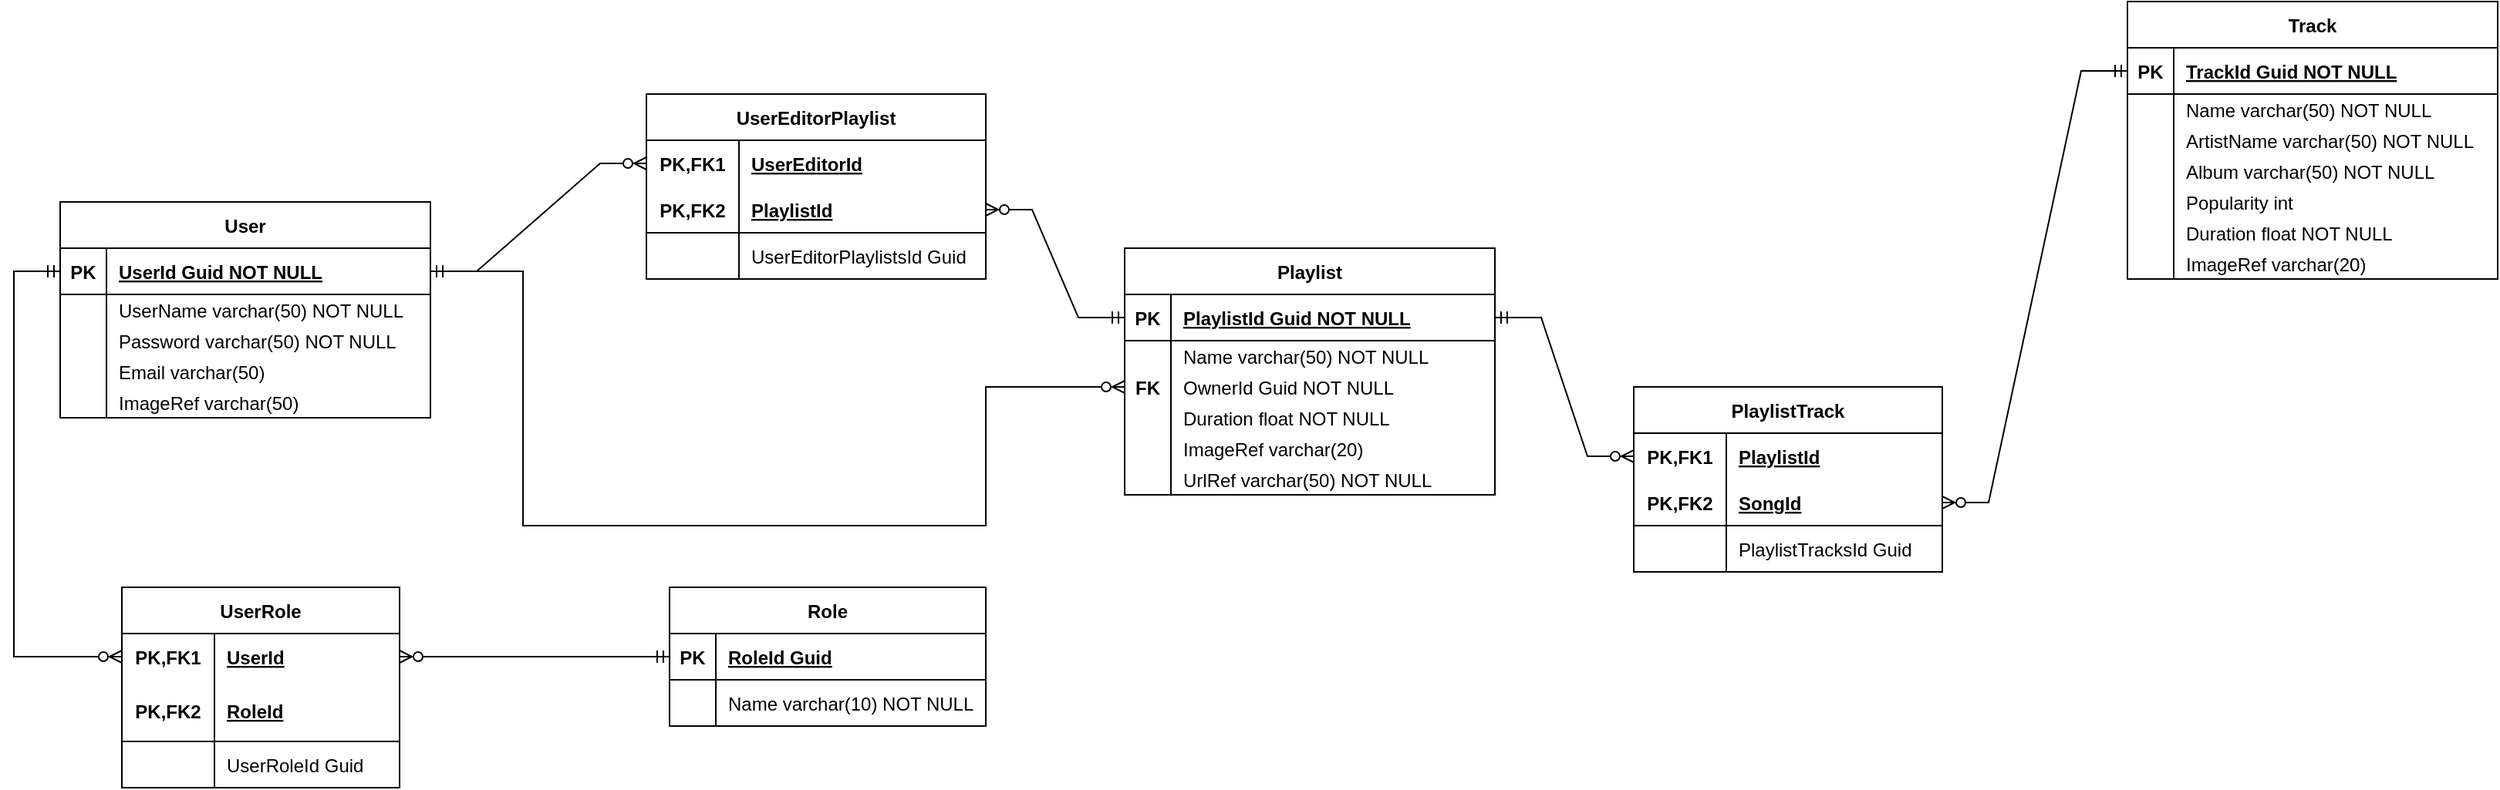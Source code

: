 <mxfile version="20.8.20" type="device"><diagram id="R2lEEEUBdFMjLlhIrx00" name="Page-1"><mxGraphModel dx="934" dy="506" grid="1" gridSize="10" guides="1" tooltips="1" connect="1" arrows="1" fold="1" page="1" pageScale="1" pageWidth="850" pageHeight="1100" math="0" shadow="0" extFonts="Permanent Marker^https://fonts.googleapis.com/css?family=Permanent+Marker"><root><mxCell id="0"/><mxCell id="1" parent="0"/><mxCell id="Uv8uczumRbvuPuM3f4XC-13" value="User" style="shape=table;startSize=30;container=1;collapsible=1;childLayout=tableLayout;fixedRows=1;rowLines=0;fontStyle=1;align=center;resizeLast=1;" parent="1" vertex="1"><mxGeometry x="70" y="270" width="240" height="140" as="geometry"/></mxCell><mxCell id="Uv8uczumRbvuPuM3f4XC-14" value="" style="shape=partialRectangle;collapsible=0;dropTarget=0;pointerEvents=0;fillColor=none;points=[[0,0.5],[1,0.5]];portConstraint=eastwest;top=0;left=0;right=0;bottom=1;" parent="Uv8uczumRbvuPuM3f4XC-13" vertex="1"><mxGeometry y="30" width="240" height="30" as="geometry"/></mxCell><mxCell id="Uv8uczumRbvuPuM3f4XC-15" value="PK" style="shape=partialRectangle;overflow=hidden;connectable=0;fillColor=none;top=0;left=0;bottom=0;right=0;fontStyle=1;" parent="Uv8uczumRbvuPuM3f4XC-14" vertex="1"><mxGeometry width="30" height="30" as="geometry"><mxRectangle width="30" height="30" as="alternateBounds"/></mxGeometry></mxCell><mxCell id="Uv8uczumRbvuPuM3f4XC-16" value="UserId Guid NOT NULL " style="shape=partialRectangle;overflow=hidden;connectable=0;fillColor=none;top=0;left=0;bottom=0;right=0;align=left;spacingLeft=6;fontStyle=5;" parent="Uv8uczumRbvuPuM3f4XC-14" vertex="1"><mxGeometry x="30" width="210" height="30" as="geometry"><mxRectangle width="210" height="30" as="alternateBounds"/></mxGeometry></mxCell><mxCell id="Uv8uczumRbvuPuM3f4XC-17" value="" style="shape=partialRectangle;collapsible=0;dropTarget=0;pointerEvents=0;fillColor=none;points=[[0,0.5],[1,0.5]];portConstraint=eastwest;top=0;left=0;right=0;bottom=0;" parent="Uv8uczumRbvuPuM3f4XC-13" vertex="1"><mxGeometry y="60" width="240" height="20" as="geometry"/></mxCell><mxCell id="Uv8uczumRbvuPuM3f4XC-18" value="" style="shape=partialRectangle;overflow=hidden;connectable=0;fillColor=none;top=0;left=0;bottom=0;right=0;" parent="Uv8uczumRbvuPuM3f4XC-17" vertex="1"><mxGeometry width="30" height="20" as="geometry"><mxRectangle width="30" height="20" as="alternateBounds"/></mxGeometry></mxCell><mxCell id="Uv8uczumRbvuPuM3f4XC-19" value="UserName varchar(50) NOT NULL" style="shape=partialRectangle;overflow=hidden;connectable=0;fillColor=none;top=0;left=0;bottom=0;right=0;align=left;spacingLeft=6;" parent="Uv8uczumRbvuPuM3f4XC-17" vertex="1"><mxGeometry x="30" width="210" height="20" as="geometry"><mxRectangle width="210" height="20" as="alternateBounds"/></mxGeometry></mxCell><mxCell id="Uv8uczumRbvuPuM3f4XC-26" value="" style="shape=partialRectangle;collapsible=0;dropTarget=0;pointerEvents=0;fillColor=none;points=[[0,0.5],[1,0.5]];portConstraint=eastwest;top=0;left=0;right=0;bottom=0;" parent="Uv8uczumRbvuPuM3f4XC-13" vertex="1"><mxGeometry y="80" width="240" height="20" as="geometry"/></mxCell><mxCell id="Uv8uczumRbvuPuM3f4XC-27" value="" style="shape=partialRectangle;overflow=hidden;connectable=0;fillColor=none;top=0;left=0;bottom=0;right=0;" parent="Uv8uczumRbvuPuM3f4XC-26" vertex="1"><mxGeometry width="30" height="20" as="geometry"><mxRectangle width="30" height="20" as="alternateBounds"/></mxGeometry></mxCell><mxCell id="Uv8uczumRbvuPuM3f4XC-28" value="Password varchar(50) NOT NULL" style="shape=partialRectangle;overflow=hidden;connectable=0;fillColor=none;top=0;left=0;bottom=0;right=0;align=left;spacingLeft=6;" parent="Uv8uczumRbvuPuM3f4XC-26" vertex="1"><mxGeometry x="30" width="210" height="20" as="geometry"><mxRectangle width="210" height="20" as="alternateBounds"/></mxGeometry></mxCell><mxCell id="Uv8uczumRbvuPuM3f4XC-32" value="" style="shape=partialRectangle;collapsible=0;dropTarget=0;pointerEvents=0;fillColor=none;points=[[0,0.5],[1,0.5]];portConstraint=eastwest;top=0;left=0;right=0;bottom=0;" parent="Uv8uczumRbvuPuM3f4XC-13" vertex="1"><mxGeometry y="100" width="240" height="20" as="geometry"/></mxCell><mxCell id="Uv8uczumRbvuPuM3f4XC-33" value="" style="shape=partialRectangle;overflow=hidden;connectable=0;fillColor=none;top=0;left=0;bottom=0;right=0;" parent="Uv8uczumRbvuPuM3f4XC-32" vertex="1"><mxGeometry width="30" height="20" as="geometry"><mxRectangle width="30" height="20" as="alternateBounds"/></mxGeometry></mxCell><mxCell id="Uv8uczumRbvuPuM3f4XC-34" value="Email varchar(50) " style="shape=partialRectangle;overflow=hidden;connectable=0;fillColor=none;top=0;left=0;bottom=0;right=0;align=left;spacingLeft=6;" parent="Uv8uczumRbvuPuM3f4XC-32" vertex="1"><mxGeometry x="30" width="210" height="20" as="geometry"><mxRectangle width="210" height="20" as="alternateBounds"/></mxGeometry></mxCell><mxCell id="Uv8uczumRbvuPuM3f4XC-20" value="" style="shape=partialRectangle;collapsible=0;dropTarget=0;pointerEvents=0;fillColor=none;points=[[0,0.5],[1,0.5]];portConstraint=eastwest;top=0;left=0;right=0;bottom=0;" parent="Uv8uczumRbvuPuM3f4XC-13" vertex="1"><mxGeometry y="120" width="240" height="20" as="geometry"/></mxCell><mxCell id="Uv8uczumRbvuPuM3f4XC-21" value="" style="shape=partialRectangle;overflow=hidden;connectable=0;fillColor=none;top=0;left=0;bottom=0;right=0;" parent="Uv8uczumRbvuPuM3f4XC-20" vertex="1"><mxGeometry width="30" height="20" as="geometry"><mxRectangle width="30" height="20" as="alternateBounds"/></mxGeometry></mxCell><mxCell id="Uv8uczumRbvuPuM3f4XC-22" value="ImageRef varchar(50)" style="shape=partialRectangle;overflow=hidden;connectable=0;fillColor=none;top=0;left=0;bottom=0;right=0;align=left;spacingLeft=6;" parent="Uv8uczumRbvuPuM3f4XC-20" vertex="1"><mxGeometry x="30" width="210" height="20" as="geometry"><mxRectangle width="210" height="20" as="alternateBounds"/></mxGeometry></mxCell><mxCell id="Uv8uczumRbvuPuM3f4XC-35" value="Track" style="shape=table;startSize=30;container=1;collapsible=1;childLayout=tableLayout;fixedRows=1;rowLines=0;fontStyle=1;align=center;resizeLast=1;" parent="1" vertex="1"><mxGeometry x="1410" y="140" width="240" height="180" as="geometry"/></mxCell><mxCell id="Uv8uczumRbvuPuM3f4XC-36" value="" style="shape=partialRectangle;collapsible=0;dropTarget=0;pointerEvents=0;fillColor=none;points=[[0,0.5],[1,0.5]];portConstraint=eastwest;top=0;left=0;right=0;bottom=1;" parent="Uv8uczumRbvuPuM3f4XC-35" vertex="1"><mxGeometry y="30" width="240" height="30" as="geometry"/></mxCell><mxCell id="Uv8uczumRbvuPuM3f4XC-37" value="PK" style="shape=partialRectangle;overflow=hidden;connectable=0;fillColor=none;top=0;left=0;bottom=0;right=0;fontStyle=1;" parent="Uv8uczumRbvuPuM3f4XC-36" vertex="1"><mxGeometry width="30" height="30" as="geometry"><mxRectangle width="30" height="30" as="alternateBounds"/></mxGeometry></mxCell><mxCell id="Uv8uczumRbvuPuM3f4XC-38" value="TrackId Guid NOT NULL " style="shape=partialRectangle;overflow=hidden;connectable=0;fillColor=none;top=0;left=0;bottom=0;right=0;align=left;spacingLeft=6;fontStyle=5;" parent="Uv8uczumRbvuPuM3f4XC-36" vertex="1"><mxGeometry x="30" width="210" height="30" as="geometry"><mxRectangle width="210" height="30" as="alternateBounds"/></mxGeometry></mxCell><mxCell id="Uv8uczumRbvuPuM3f4XC-39" value="" style="shape=partialRectangle;collapsible=0;dropTarget=0;pointerEvents=0;fillColor=none;points=[[0,0.5],[1,0.5]];portConstraint=eastwest;top=0;left=0;right=0;bottom=0;" parent="Uv8uczumRbvuPuM3f4XC-35" vertex="1"><mxGeometry y="60" width="240" height="20" as="geometry"/></mxCell><mxCell id="Uv8uczumRbvuPuM3f4XC-40" value="" style="shape=partialRectangle;overflow=hidden;connectable=0;fillColor=none;top=0;left=0;bottom=0;right=0;" parent="Uv8uczumRbvuPuM3f4XC-39" vertex="1"><mxGeometry width="30" height="20" as="geometry"><mxRectangle width="30" height="20" as="alternateBounds"/></mxGeometry></mxCell><mxCell id="Uv8uczumRbvuPuM3f4XC-41" value="Name varchar(50) NOT NULL" style="shape=partialRectangle;overflow=hidden;connectable=0;fillColor=none;top=0;left=0;bottom=0;right=0;align=left;spacingLeft=6;" parent="Uv8uczumRbvuPuM3f4XC-39" vertex="1"><mxGeometry x="30" width="210" height="20" as="geometry"><mxRectangle width="210" height="20" as="alternateBounds"/></mxGeometry></mxCell><mxCell id="Uv8uczumRbvuPuM3f4XC-45" value="" style="shape=partialRectangle;collapsible=0;dropTarget=0;pointerEvents=0;fillColor=none;points=[[0,0.5],[1,0.5]];portConstraint=eastwest;top=0;left=0;right=0;bottom=0;" parent="Uv8uczumRbvuPuM3f4XC-35" vertex="1"><mxGeometry y="80" width="240" height="20" as="geometry"/></mxCell><mxCell id="Uv8uczumRbvuPuM3f4XC-46" value="" style="shape=partialRectangle;overflow=hidden;connectable=0;fillColor=none;top=0;left=0;bottom=0;right=0;fontStyle=1" parent="Uv8uczumRbvuPuM3f4XC-45" vertex="1"><mxGeometry width="30" height="20" as="geometry"><mxRectangle width="30" height="20" as="alternateBounds"/></mxGeometry></mxCell><mxCell id="Uv8uczumRbvuPuM3f4XC-47" value="ArtistName varchar(50) NOT NULL" style="shape=partialRectangle;overflow=hidden;connectable=0;fillColor=none;top=0;left=0;bottom=0;right=0;align=left;spacingLeft=6;" parent="Uv8uczumRbvuPuM3f4XC-45" vertex="1"><mxGeometry x="30" width="210" height="20" as="geometry"><mxRectangle width="210" height="20" as="alternateBounds"/></mxGeometry></mxCell><mxCell id="Uv8uczumRbvuPuM3f4XC-160" value="" style="shape=partialRectangle;collapsible=0;dropTarget=0;pointerEvents=0;fillColor=none;points=[[0,0.5],[1,0.5]];portConstraint=eastwest;top=0;left=0;right=0;bottom=0;" parent="Uv8uczumRbvuPuM3f4XC-35" vertex="1"><mxGeometry y="100" width="240" height="20" as="geometry"/></mxCell><mxCell id="Uv8uczumRbvuPuM3f4XC-161" value="" style="shape=partialRectangle;overflow=hidden;connectable=0;fillColor=none;top=0;left=0;bottom=0;right=0;fontStyle=1" parent="Uv8uczumRbvuPuM3f4XC-160" vertex="1"><mxGeometry width="30" height="20" as="geometry"><mxRectangle width="30" height="20" as="alternateBounds"/></mxGeometry></mxCell><mxCell id="Uv8uczumRbvuPuM3f4XC-162" value="Album varchar(50) NOT NULL" style="shape=partialRectangle;overflow=hidden;connectable=0;fillColor=none;top=0;left=0;bottom=0;right=0;align=left;spacingLeft=6;" parent="Uv8uczumRbvuPuM3f4XC-160" vertex="1"><mxGeometry x="30" width="210" height="20" as="geometry"><mxRectangle width="210" height="20" as="alternateBounds"/></mxGeometry></mxCell><mxCell id="Uv8uczumRbvuPuM3f4XC-48" value="" style="shape=partialRectangle;collapsible=0;dropTarget=0;pointerEvents=0;fillColor=none;points=[[0,0.5],[1,0.5]];portConstraint=eastwest;top=0;left=0;right=0;bottom=0;" parent="Uv8uczumRbvuPuM3f4XC-35" vertex="1"><mxGeometry y="120" width="240" height="20" as="geometry"/></mxCell><mxCell id="Uv8uczumRbvuPuM3f4XC-49" value="" style="shape=partialRectangle;overflow=hidden;connectable=0;fillColor=none;top=0;left=0;bottom=0;right=0;" parent="Uv8uczumRbvuPuM3f4XC-48" vertex="1"><mxGeometry width="30" height="20" as="geometry"><mxRectangle width="30" height="20" as="alternateBounds"/></mxGeometry></mxCell><mxCell id="Uv8uczumRbvuPuM3f4XC-50" value="Popularity int" style="shape=partialRectangle;overflow=hidden;connectable=0;fillColor=none;top=0;left=0;bottom=0;right=0;align=left;spacingLeft=6;" parent="Uv8uczumRbvuPuM3f4XC-48" vertex="1"><mxGeometry x="30" width="210" height="20" as="geometry"><mxRectangle width="210" height="20" as="alternateBounds"/></mxGeometry></mxCell><mxCell id="Uv8uczumRbvuPuM3f4XC-51" value="" style="shape=partialRectangle;collapsible=0;dropTarget=0;pointerEvents=0;fillColor=none;points=[[0,0.5],[1,0.5]];portConstraint=eastwest;top=0;left=0;right=0;bottom=0;" parent="Uv8uczumRbvuPuM3f4XC-35" vertex="1"><mxGeometry y="140" width="240" height="20" as="geometry"/></mxCell><mxCell id="Uv8uczumRbvuPuM3f4XC-52" value="" style="shape=partialRectangle;overflow=hidden;connectable=0;fillColor=none;top=0;left=0;bottom=0;right=0;" parent="Uv8uczumRbvuPuM3f4XC-51" vertex="1"><mxGeometry width="30" height="20" as="geometry"><mxRectangle width="30" height="20" as="alternateBounds"/></mxGeometry></mxCell><mxCell id="Uv8uczumRbvuPuM3f4XC-53" value="Duration float NOT NULL" style="shape=partialRectangle;overflow=hidden;connectable=0;fillColor=none;top=0;left=0;bottom=0;right=0;align=left;spacingLeft=6;" parent="Uv8uczumRbvuPuM3f4XC-51" vertex="1"><mxGeometry x="30" width="210" height="20" as="geometry"><mxRectangle width="210" height="20" as="alternateBounds"/></mxGeometry></mxCell><mxCell id="Uv8uczumRbvuPuM3f4XC-83" value="" style="shape=partialRectangle;collapsible=0;dropTarget=0;pointerEvents=0;fillColor=none;points=[[0,0.5],[1,0.5]];portConstraint=eastwest;top=0;left=0;right=0;bottom=0;" parent="Uv8uczumRbvuPuM3f4XC-35" vertex="1"><mxGeometry y="160" width="240" height="20" as="geometry"/></mxCell><mxCell id="Uv8uczumRbvuPuM3f4XC-84" value="" style="shape=partialRectangle;overflow=hidden;connectable=0;fillColor=none;top=0;left=0;bottom=0;right=0;" parent="Uv8uczumRbvuPuM3f4XC-83" vertex="1"><mxGeometry width="30" height="20" as="geometry"><mxRectangle width="30" height="20" as="alternateBounds"/></mxGeometry></mxCell><mxCell id="Uv8uczumRbvuPuM3f4XC-85" value="ImageRef varchar(20)" style="shape=partialRectangle;overflow=hidden;connectable=0;fillColor=none;top=0;left=0;bottom=0;right=0;align=left;spacingLeft=6;" parent="Uv8uczumRbvuPuM3f4XC-83" vertex="1"><mxGeometry x="30" width="210" height="20" as="geometry"><mxRectangle width="210" height="20" as="alternateBounds"/></mxGeometry></mxCell><mxCell id="Uv8uczumRbvuPuM3f4XC-86" value="Playlist" style="shape=table;startSize=30;container=1;collapsible=1;childLayout=tableLayout;fixedRows=1;rowLines=0;fontStyle=1;align=center;resizeLast=1;" parent="1" vertex="1"><mxGeometry x="760" y="300" width="240" height="160" as="geometry"/></mxCell><mxCell id="Uv8uczumRbvuPuM3f4XC-87" value="" style="shape=partialRectangle;collapsible=0;dropTarget=0;pointerEvents=0;fillColor=none;points=[[0,0.5],[1,0.5]];portConstraint=eastwest;top=0;left=0;right=0;bottom=1;" parent="Uv8uczumRbvuPuM3f4XC-86" vertex="1"><mxGeometry y="30" width="240" height="30" as="geometry"/></mxCell><mxCell id="Uv8uczumRbvuPuM3f4XC-88" value="PK" style="shape=partialRectangle;overflow=hidden;connectable=0;fillColor=none;top=0;left=0;bottom=0;right=0;fontStyle=1;" parent="Uv8uczumRbvuPuM3f4XC-87" vertex="1"><mxGeometry width="30" height="30" as="geometry"><mxRectangle width="30" height="30" as="alternateBounds"/></mxGeometry></mxCell><mxCell id="Uv8uczumRbvuPuM3f4XC-89" value="PlaylistId Guid NOT NULL " style="shape=partialRectangle;overflow=hidden;connectable=0;fillColor=none;top=0;left=0;bottom=0;right=0;align=left;spacingLeft=6;fontStyle=5;" parent="Uv8uczumRbvuPuM3f4XC-87" vertex="1"><mxGeometry x="30" width="210" height="30" as="geometry"><mxRectangle width="210" height="30" as="alternateBounds"/></mxGeometry></mxCell><mxCell id="Uv8uczumRbvuPuM3f4XC-90" value="" style="shape=partialRectangle;collapsible=0;dropTarget=0;pointerEvents=0;fillColor=none;points=[[0,0.5],[1,0.5]];portConstraint=eastwest;top=0;left=0;right=0;bottom=0;" parent="Uv8uczumRbvuPuM3f4XC-86" vertex="1"><mxGeometry y="60" width="240" height="20" as="geometry"/></mxCell><mxCell id="Uv8uczumRbvuPuM3f4XC-91" value="" style="shape=partialRectangle;overflow=hidden;connectable=0;fillColor=none;top=0;left=0;bottom=0;right=0;" parent="Uv8uczumRbvuPuM3f4XC-90" vertex="1"><mxGeometry width="30" height="20" as="geometry"><mxRectangle width="30" height="20" as="alternateBounds"/></mxGeometry></mxCell><mxCell id="Uv8uczumRbvuPuM3f4XC-92" value="Name varchar(50) NOT NULL" style="shape=partialRectangle;overflow=hidden;connectable=0;fillColor=none;top=0;left=0;bottom=0;right=0;align=left;spacingLeft=6;" parent="Uv8uczumRbvuPuM3f4XC-90" vertex="1"><mxGeometry x="30" width="210" height="20" as="geometry"><mxRectangle width="210" height="20" as="alternateBounds"/></mxGeometry></mxCell><mxCell id="Uv8uczumRbvuPuM3f4XC-93" value="" style="shape=partialRectangle;collapsible=0;dropTarget=0;pointerEvents=0;fillColor=none;points=[[0,0.5],[1,0.5]];portConstraint=eastwest;top=0;left=0;right=0;bottom=0;" parent="Uv8uczumRbvuPuM3f4XC-86" vertex="1"><mxGeometry y="80" width="240" height="20" as="geometry"/></mxCell><mxCell id="Uv8uczumRbvuPuM3f4XC-94" value="FK" style="shape=partialRectangle;overflow=hidden;connectable=0;fillColor=none;top=0;left=0;bottom=0;right=0;fontStyle=1" parent="Uv8uczumRbvuPuM3f4XC-93" vertex="1"><mxGeometry width="30" height="20" as="geometry"><mxRectangle width="30" height="20" as="alternateBounds"/></mxGeometry></mxCell><mxCell id="Uv8uczumRbvuPuM3f4XC-95" value="OwnerId Guid NOT NULL" style="shape=partialRectangle;overflow=hidden;connectable=0;fillColor=none;top=0;left=0;bottom=0;right=0;align=left;spacingLeft=6;" parent="Uv8uczumRbvuPuM3f4XC-93" vertex="1"><mxGeometry x="30" width="210" height="20" as="geometry"><mxRectangle width="210" height="20" as="alternateBounds"/></mxGeometry></mxCell><mxCell id="Uv8uczumRbvuPuM3f4XC-99" value="" style="shape=partialRectangle;collapsible=0;dropTarget=0;pointerEvents=0;fillColor=none;points=[[0,0.5],[1,0.5]];portConstraint=eastwest;top=0;left=0;right=0;bottom=0;" parent="Uv8uczumRbvuPuM3f4XC-86" vertex="1"><mxGeometry y="100" width="240" height="20" as="geometry"/></mxCell><mxCell id="Uv8uczumRbvuPuM3f4XC-100" value="" style="shape=partialRectangle;overflow=hidden;connectable=0;fillColor=none;top=0;left=0;bottom=0;right=0;" parent="Uv8uczumRbvuPuM3f4XC-99" vertex="1"><mxGeometry width="30" height="20" as="geometry"><mxRectangle width="30" height="20" as="alternateBounds"/></mxGeometry></mxCell><mxCell id="Uv8uczumRbvuPuM3f4XC-101" value="Duration float NOT NULL" style="shape=partialRectangle;overflow=hidden;connectable=0;fillColor=none;top=0;left=0;bottom=0;right=0;align=left;spacingLeft=6;" parent="Uv8uczumRbvuPuM3f4XC-99" vertex="1"><mxGeometry x="30" width="210" height="20" as="geometry"><mxRectangle width="210" height="20" as="alternateBounds"/></mxGeometry></mxCell><mxCell id="Uv8uczumRbvuPuM3f4XC-102" value="" style="shape=partialRectangle;collapsible=0;dropTarget=0;pointerEvents=0;fillColor=none;points=[[0,0.5],[1,0.5]];portConstraint=eastwest;top=0;left=0;right=0;bottom=0;" parent="Uv8uczumRbvuPuM3f4XC-86" vertex="1"><mxGeometry y="120" width="240" height="20" as="geometry"/></mxCell><mxCell id="Uv8uczumRbvuPuM3f4XC-103" value="" style="shape=partialRectangle;overflow=hidden;connectable=0;fillColor=none;top=0;left=0;bottom=0;right=0;" parent="Uv8uczumRbvuPuM3f4XC-102" vertex="1"><mxGeometry width="30" height="20" as="geometry"><mxRectangle width="30" height="20" as="alternateBounds"/></mxGeometry></mxCell><mxCell id="Uv8uczumRbvuPuM3f4XC-104" value="ImageRef varchar(20)" style="shape=partialRectangle;overflow=hidden;connectable=0;fillColor=none;top=0;left=0;bottom=0;right=0;align=left;spacingLeft=6;" parent="Uv8uczumRbvuPuM3f4XC-102" vertex="1"><mxGeometry x="30" width="210" height="20" as="geometry"><mxRectangle width="210" height="20" as="alternateBounds"/></mxGeometry></mxCell><mxCell id="Uv8uczumRbvuPuM3f4XC-105" value="" style="shape=partialRectangle;collapsible=0;dropTarget=0;pointerEvents=0;fillColor=none;points=[[0,0.5],[1,0.5]];portConstraint=eastwest;top=0;left=0;right=0;bottom=0;" parent="Uv8uczumRbvuPuM3f4XC-86" vertex="1"><mxGeometry y="140" width="240" height="20" as="geometry"/></mxCell><mxCell id="Uv8uczumRbvuPuM3f4XC-106" value="" style="shape=partialRectangle;overflow=hidden;connectable=0;fillColor=none;top=0;left=0;bottom=0;right=0;" parent="Uv8uczumRbvuPuM3f4XC-105" vertex="1"><mxGeometry width="30" height="20" as="geometry"><mxRectangle width="30" height="20" as="alternateBounds"/></mxGeometry></mxCell><mxCell id="Uv8uczumRbvuPuM3f4XC-107" value="UrlRef varchar(50) NOT NULL" style="shape=partialRectangle;overflow=hidden;connectable=0;fillColor=none;top=0;left=0;bottom=0;right=0;align=left;spacingLeft=6;" parent="Uv8uczumRbvuPuM3f4XC-105" vertex="1"><mxGeometry x="30" width="210" height="20" as="geometry"><mxRectangle width="210" height="20" as="alternateBounds"/></mxGeometry></mxCell><mxCell id="Uv8uczumRbvuPuM3f4XC-130" value="" style="edgeStyle=entityRelationEdgeStyle;fontSize=12;html=1;endArrow=ERzeroToMany;startArrow=ERmandOne;rounded=0;exitX=1;exitY=0.5;exitDx=0;exitDy=0;entryX=0;entryY=0.5;entryDx=0;entryDy=0;" parent="1" source="Uv8uczumRbvuPuM3f4XC-14" target="Uv8uczumRbvuPuM3f4XC-132" edge="1"><mxGeometry width="100" height="100" relative="1" as="geometry"><mxPoint x="210" y="370" as="sourcePoint"/><mxPoint x="440" y="320" as="targetPoint"/></mxGeometry></mxCell><mxCell id="Uv8uczumRbvuPuM3f4XC-131" value="UserEditorPlaylist" style="shape=table;startSize=30;container=1;collapsible=1;childLayout=tableLayout;fixedRows=1;rowLines=0;fontStyle=1;align=center;resizeLast=1;" parent="1" vertex="1"><mxGeometry x="450" y="200" width="220" height="120" as="geometry"/></mxCell><mxCell id="Uv8uczumRbvuPuM3f4XC-132" value="" style="shape=tableRow;horizontal=0;startSize=0;swimlaneHead=0;swimlaneBody=0;fillColor=none;collapsible=0;dropTarget=0;points=[[0,0.5],[1,0.5]];portConstraint=eastwest;top=0;left=0;right=0;bottom=0;" parent="Uv8uczumRbvuPuM3f4XC-131" vertex="1"><mxGeometry y="30" width="220" height="30" as="geometry"/></mxCell><mxCell id="Uv8uczumRbvuPuM3f4XC-133" value="PK,FK1" style="shape=partialRectangle;connectable=0;fillColor=none;top=0;left=0;bottom=0;right=0;fontStyle=1;overflow=hidden;" parent="Uv8uczumRbvuPuM3f4XC-132" vertex="1"><mxGeometry width="60" height="30" as="geometry"><mxRectangle width="60" height="30" as="alternateBounds"/></mxGeometry></mxCell><mxCell id="Uv8uczumRbvuPuM3f4XC-134" value="UserEditorId" style="shape=partialRectangle;connectable=0;fillColor=none;top=0;left=0;bottom=0;right=0;align=left;spacingLeft=6;fontStyle=5;overflow=hidden;" parent="Uv8uczumRbvuPuM3f4XC-132" vertex="1"><mxGeometry x="60" width="160" height="30" as="geometry"><mxRectangle width="160" height="30" as="alternateBounds"/></mxGeometry></mxCell><mxCell id="Uv8uczumRbvuPuM3f4XC-135" value="" style="shape=tableRow;horizontal=0;startSize=0;swimlaneHead=0;swimlaneBody=0;fillColor=none;collapsible=0;dropTarget=0;points=[[0,0.5],[1,0.5]];portConstraint=eastwest;top=0;left=0;right=0;bottom=1;" parent="Uv8uczumRbvuPuM3f4XC-131" vertex="1"><mxGeometry y="60" width="220" height="30" as="geometry"/></mxCell><mxCell id="Uv8uczumRbvuPuM3f4XC-136" value="PK,FK2" style="shape=partialRectangle;connectable=0;fillColor=none;top=0;left=0;bottom=0;right=0;fontStyle=1;overflow=hidden;" parent="Uv8uczumRbvuPuM3f4XC-135" vertex="1"><mxGeometry width="60" height="30" as="geometry"><mxRectangle width="60" height="30" as="alternateBounds"/></mxGeometry></mxCell><mxCell id="Uv8uczumRbvuPuM3f4XC-137" value="PlaylistId" style="shape=partialRectangle;connectable=0;fillColor=none;top=0;left=0;bottom=0;right=0;align=left;spacingLeft=6;fontStyle=5;overflow=hidden;" parent="Uv8uczumRbvuPuM3f4XC-135" vertex="1"><mxGeometry x="60" width="160" height="30" as="geometry"><mxRectangle width="160" height="30" as="alternateBounds"/></mxGeometry></mxCell><mxCell id="Uv8uczumRbvuPuM3f4XC-138" value="" style="shape=tableRow;horizontal=0;startSize=0;swimlaneHead=0;swimlaneBody=0;fillColor=none;collapsible=0;dropTarget=0;points=[[0,0.5],[1,0.5]];portConstraint=eastwest;top=0;left=0;right=0;bottom=0;" parent="Uv8uczumRbvuPuM3f4XC-131" vertex="1"><mxGeometry y="90" width="220" height="30" as="geometry"/></mxCell><mxCell id="Uv8uczumRbvuPuM3f4XC-139" value="" style="shape=partialRectangle;connectable=0;fillColor=none;top=0;left=0;bottom=0;right=0;editable=1;overflow=hidden;" parent="Uv8uczumRbvuPuM3f4XC-138" vertex="1"><mxGeometry width="60" height="30" as="geometry"><mxRectangle width="60" height="30" as="alternateBounds"/></mxGeometry></mxCell><mxCell id="Uv8uczumRbvuPuM3f4XC-140" value="UserEditorPlaylistsId Guid " style="shape=partialRectangle;connectable=0;fillColor=none;top=0;left=0;bottom=0;right=0;align=left;spacingLeft=6;overflow=hidden;" parent="Uv8uczumRbvuPuM3f4XC-138" vertex="1"><mxGeometry x="60" width="160" height="30" as="geometry"><mxRectangle width="160" height="30" as="alternateBounds"/></mxGeometry></mxCell><mxCell id="Uv8uczumRbvuPuM3f4XC-145" value="" style="edgeStyle=entityRelationEdgeStyle;fontSize=12;html=1;endArrow=ERmandOne;startArrow=ERzeroToMany;rounded=0;startFill=0;endFill=0;entryX=0;entryY=0.5;entryDx=0;entryDy=0;exitX=1;exitY=0.5;exitDx=0;exitDy=0;" parent="1" source="Uv8uczumRbvuPuM3f4XC-135" target="Uv8uczumRbvuPuM3f4XC-87" edge="1"><mxGeometry width="100" height="100" relative="1" as="geometry"><mxPoint x="720" y="370" as="sourcePoint"/><mxPoint x="500" y="450" as="targetPoint"/></mxGeometry></mxCell><mxCell id="Uv8uczumRbvuPuM3f4XC-146" value="" style="edgeStyle=orthogonalEdgeStyle;fontSize=12;html=1;endArrow=ERzeroToMany;startArrow=ERmandOne;rounded=0;exitX=1;exitY=0.5;exitDx=0;exitDy=0;entryX=0;entryY=0.5;entryDx=0;entryDy=0;endFill=0;" parent="1" source="Uv8uczumRbvuPuM3f4XC-14" target="Uv8uczumRbvuPuM3f4XC-93" edge="1"><mxGeometry width="100" height="100" relative="1" as="geometry"><mxPoint x="760" y="500" as="sourcePoint"/><mxPoint x="740" y="370" as="targetPoint"/><Array as="points"><mxPoint x="370" y="315"/><mxPoint x="370" y="480"/><mxPoint x="670" y="480"/><mxPoint x="670" y="390"/></Array></mxGeometry></mxCell><mxCell id="Uv8uczumRbvuPuM3f4XC-147" value="PlaylistTrack" style="shape=table;startSize=30;container=1;collapsible=1;childLayout=tableLayout;fixedRows=1;rowLines=0;fontStyle=1;align=center;resizeLast=1;" parent="1" vertex="1"><mxGeometry x="1090" y="390" width="200" height="120" as="geometry"/></mxCell><mxCell id="Uv8uczumRbvuPuM3f4XC-148" value="" style="shape=tableRow;horizontal=0;startSize=0;swimlaneHead=0;swimlaneBody=0;fillColor=none;collapsible=0;dropTarget=0;points=[[0,0.5],[1,0.5]];portConstraint=eastwest;top=0;left=0;right=0;bottom=0;" parent="Uv8uczumRbvuPuM3f4XC-147" vertex="1"><mxGeometry y="30" width="200" height="30" as="geometry"/></mxCell><mxCell id="Uv8uczumRbvuPuM3f4XC-149" value="PK,FK1" style="shape=partialRectangle;connectable=0;fillColor=none;top=0;left=0;bottom=0;right=0;fontStyle=1;overflow=hidden;" parent="Uv8uczumRbvuPuM3f4XC-148" vertex="1"><mxGeometry width="60" height="30" as="geometry"><mxRectangle width="60" height="30" as="alternateBounds"/></mxGeometry></mxCell><mxCell id="Uv8uczumRbvuPuM3f4XC-150" value="PlaylistId" style="shape=partialRectangle;connectable=0;fillColor=none;top=0;left=0;bottom=0;right=0;align=left;spacingLeft=6;fontStyle=5;overflow=hidden;" parent="Uv8uczumRbvuPuM3f4XC-148" vertex="1"><mxGeometry x="60" width="140" height="30" as="geometry"><mxRectangle width="140" height="30" as="alternateBounds"/></mxGeometry></mxCell><mxCell id="Uv8uczumRbvuPuM3f4XC-151" value="" style="shape=tableRow;horizontal=0;startSize=0;swimlaneHead=0;swimlaneBody=0;fillColor=none;collapsible=0;dropTarget=0;points=[[0,0.5],[1,0.5]];portConstraint=eastwest;top=0;left=0;right=0;bottom=1;" parent="Uv8uczumRbvuPuM3f4XC-147" vertex="1"><mxGeometry y="60" width="200" height="30" as="geometry"/></mxCell><mxCell id="Uv8uczumRbvuPuM3f4XC-152" value="PK,FK2" style="shape=partialRectangle;connectable=0;fillColor=none;top=0;left=0;bottom=0;right=0;fontStyle=1;overflow=hidden;" parent="Uv8uczumRbvuPuM3f4XC-151" vertex="1"><mxGeometry width="60" height="30" as="geometry"><mxRectangle width="60" height="30" as="alternateBounds"/></mxGeometry></mxCell><mxCell id="Uv8uczumRbvuPuM3f4XC-153" value="SongId" style="shape=partialRectangle;connectable=0;fillColor=none;top=0;left=0;bottom=0;right=0;align=left;spacingLeft=6;fontStyle=5;overflow=hidden;" parent="Uv8uczumRbvuPuM3f4XC-151" vertex="1"><mxGeometry x="60" width="140" height="30" as="geometry"><mxRectangle width="140" height="30" as="alternateBounds"/></mxGeometry></mxCell><mxCell id="Uv8uczumRbvuPuM3f4XC-154" value="" style="shape=tableRow;horizontal=0;startSize=0;swimlaneHead=0;swimlaneBody=0;fillColor=none;collapsible=0;dropTarget=0;points=[[0,0.5],[1,0.5]];portConstraint=eastwest;top=0;left=0;right=0;bottom=0;" parent="Uv8uczumRbvuPuM3f4XC-147" vertex="1"><mxGeometry y="90" width="200" height="30" as="geometry"/></mxCell><mxCell id="Uv8uczumRbvuPuM3f4XC-155" value="" style="shape=partialRectangle;connectable=0;fillColor=none;top=0;left=0;bottom=0;right=0;editable=1;overflow=hidden;" parent="Uv8uczumRbvuPuM3f4XC-154" vertex="1"><mxGeometry width="60" height="30" as="geometry"><mxRectangle width="60" height="30" as="alternateBounds"/></mxGeometry></mxCell><mxCell id="Uv8uczumRbvuPuM3f4XC-156" value="PlaylistTracksId Guid " style="shape=partialRectangle;connectable=0;fillColor=none;top=0;left=0;bottom=0;right=0;align=left;spacingLeft=6;overflow=hidden;" parent="Uv8uczumRbvuPuM3f4XC-154" vertex="1"><mxGeometry x="60" width="140" height="30" as="geometry"><mxRectangle width="140" height="30" as="alternateBounds"/></mxGeometry></mxCell><mxCell id="Uv8uczumRbvuPuM3f4XC-157" value="" style="edgeStyle=entityRelationEdgeStyle;fontSize=12;html=1;endArrow=ERzeroToMany;startArrow=ERmandOne;rounded=0;entryX=0;entryY=0.5;entryDx=0;entryDy=0;exitX=1;exitY=0.5;exitDx=0;exitDy=0;" parent="1" source="Uv8uczumRbvuPuM3f4XC-87" target="Uv8uczumRbvuPuM3f4XC-148" edge="1"><mxGeometry width="100" height="100" relative="1" as="geometry"><mxPoint x="970" y="630" as="sourcePoint"/><mxPoint x="1170" y="390" as="targetPoint"/></mxGeometry></mxCell><mxCell id="Uv8uczumRbvuPuM3f4XC-158" value="" style="edgeStyle=entityRelationEdgeStyle;fontSize=12;html=1;endArrow=ERmandOne;startArrow=ERzeroToMany;rounded=0;startFill=0;endFill=0;entryX=0;entryY=0.5;entryDx=0;entryDy=0;exitX=1;exitY=0.5;exitDx=0;exitDy=0;" parent="1" source="Uv8uczumRbvuPuM3f4XC-151" target="Uv8uczumRbvuPuM3f4XC-36" edge="1"><mxGeometry width="100" height="100" relative="1" as="geometry"><mxPoint x="1290" y="290" as="sourcePoint"/><mxPoint x="1390" y="190" as="targetPoint"/></mxGeometry></mxCell><mxCell id="CgM6iVjnHh6UC3HVTKPK-1" value="UserRole" style="shape=table;startSize=30;container=1;collapsible=1;childLayout=tableLayout;fixedRows=1;rowLines=0;fontStyle=1;align=center;resizeLast=1;" parent="1" vertex="1"><mxGeometry x="110" y="520" width="180" height="130" as="geometry"/></mxCell><mxCell id="CgM6iVjnHh6UC3HVTKPK-2" value="" style="shape=tableRow;horizontal=0;startSize=0;swimlaneHead=0;swimlaneBody=0;fillColor=none;collapsible=0;dropTarget=0;points=[[0,0.5],[1,0.5]];portConstraint=eastwest;top=0;left=0;right=0;bottom=0;" parent="CgM6iVjnHh6UC3HVTKPK-1" vertex="1"><mxGeometry y="30" width="180" height="30" as="geometry"/></mxCell><mxCell id="CgM6iVjnHh6UC3HVTKPK-3" value="PK,FK1" style="shape=partialRectangle;connectable=0;fillColor=none;top=0;left=0;bottom=0;right=0;fontStyle=1;overflow=hidden;" parent="CgM6iVjnHh6UC3HVTKPK-2" vertex="1"><mxGeometry width="60" height="30" as="geometry"><mxRectangle width="60" height="30" as="alternateBounds"/></mxGeometry></mxCell><mxCell id="CgM6iVjnHh6UC3HVTKPK-4" value="UserId" style="shape=partialRectangle;connectable=0;fillColor=none;top=0;left=0;bottom=0;right=0;align=left;spacingLeft=6;fontStyle=5;overflow=hidden;" parent="CgM6iVjnHh6UC3HVTKPK-2" vertex="1"><mxGeometry x="60" width="120" height="30" as="geometry"><mxRectangle width="120" height="30" as="alternateBounds"/></mxGeometry></mxCell><mxCell id="CgM6iVjnHh6UC3HVTKPK-5" value="" style="shape=tableRow;horizontal=0;startSize=0;swimlaneHead=0;swimlaneBody=0;fillColor=none;collapsible=0;dropTarget=0;points=[[0,0.5],[1,0.5]];portConstraint=eastwest;top=0;left=0;right=0;bottom=1;" parent="CgM6iVjnHh6UC3HVTKPK-1" vertex="1"><mxGeometry y="60" width="180" height="40" as="geometry"/></mxCell><mxCell id="CgM6iVjnHh6UC3HVTKPK-6" value="PK,FK2" style="shape=partialRectangle;connectable=0;fillColor=none;top=0;left=0;bottom=0;right=0;fontStyle=1;overflow=hidden;" parent="CgM6iVjnHh6UC3HVTKPK-5" vertex="1"><mxGeometry width="60" height="40" as="geometry"><mxRectangle width="60" height="40" as="alternateBounds"/></mxGeometry></mxCell><mxCell id="CgM6iVjnHh6UC3HVTKPK-7" value="RoleId" style="shape=partialRectangle;connectable=0;fillColor=none;top=0;left=0;bottom=0;right=0;align=left;spacingLeft=6;fontStyle=5;overflow=hidden;" parent="CgM6iVjnHh6UC3HVTKPK-5" vertex="1"><mxGeometry x="60" width="120" height="40" as="geometry"><mxRectangle width="120" height="40" as="alternateBounds"/></mxGeometry></mxCell><mxCell id="CgM6iVjnHh6UC3HVTKPK-8" value="" style="shape=tableRow;horizontal=0;startSize=0;swimlaneHead=0;swimlaneBody=0;fillColor=none;collapsible=0;dropTarget=0;points=[[0,0.5],[1,0.5]];portConstraint=eastwest;top=0;left=0;right=0;bottom=0;" parent="CgM6iVjnHh6UC3HVTKPK-1" vertex="1"><mxGeometry y="100" width="180" height="30" as="geometry"/></mxCell><mxCell id="CgM6iVjnHh6UC3HVTKPK-9" value="" style="shape=partialRectangle;connectable=0;fillColor=none;top=0;left=0;bottom=0;right=0;editable=1;overflow=hidden;" parent="CgM6iVjnHh6UC3HVTKPK-8" vertex="1"><mxGeometry width="60" height="30" as="geometry"><mxRectangle width="60" height="30" as="alternateBounds"/></mxGeometry></mxCell><mxCell id="CgM6iVjnHh6UC3HVTKPK-10" value="UserRoleId Guid" style="shape=partialRectangle;connectable=0;fillColor=none;top=0;left=0;bottom=0;right=0;align=left;spacingLeft=6;overflow=hidden;" parent="CgM6iVjnHh6UC3HVTKPK-8" vertex="1"><mxGeometry x="60" width="120" height="30" as="geometry"><mxRectangle width="120" height="30" as="alternateBounds"/></mxGeometry></mxCell><mxCell id="CgM6iVjnHh6UC3HVTKPK-14" value="Role" style="shape=table;startSize=30;container=1;collapsible=1;childLayout=tableLayout;fixedRows=1;rowLines=0;fontStyle=1;align=center;resizeLast=1;" parent="1" vertex="1"><mxGeometry x="465" y="520" width="205.0" height="90" as="geometry"/></mxCell><mxCell id="CgM6iVjnHh6UC3HVTKPK-15" value="" style="shape=tableRow;horizontal=0;startSize=0;swimlaneHead=0;swimlaneBody=0;fillColor=none;collapsible=0;dropTarget=0;points=[[0,0.5],[1,0.5]];portConstraint=eastwest;top=0;left=0;right=0;bottom=1;" parent="CgM6iVjnHh6UC3HVTKPK-14" vertex="1"><mxGeometry y="30" width="205.0" height="30" as="geometry"/></mxCell><mxCell id="CgM6iVjnHh6UC3HVTKPK-16" value="PK" style="shape=partialRectangle;connectable=0;fillColor=none;top=0;left=0;bottom=0;right=0;fontStyle=1;overflow=hidden;" parent="CgM6iVjnHh6UC3HVTKPK-15" vertex="1"><mxGeometry width="30" height="30" as="geometry"><mxRectangle width="30" height="30" as="alternateBounds"/></mxGeometry></mxCell><mxCell id="CgM6iVjnHh6UC3HVTKPK-17" value="RoleId Guid" style="shape=partialRectangle;connectable=0;fillColor=none;top=0;left=0;bottom=0;right=0;align=left;spacingLeft=6;fontStyle=5;overflow=hidden;" parent="CgM6iVjnHh6UC3HVTKPK-15" vertex="1"><mxGeometry x="30" width="175.0" height="30" as="geometry"><mxRectangle width="175.0" height="30" as="alternateBounds"/></mxGeometry></mxCell><mxCell id="CgM6iVjnHh6UC3HVTKPK-18" value="" style="shape=tableRow;horizontal=0;startSize=0;swimlaneHead=0;swimlaneBody=0;fillColor=none;collapsible=0;dropTarget=0;points=[[0,0.5],[1,0.5]];portConstraint=eastwest;top=0;left=0;right=0;bottom=0;" parent="CgM6iVjnHh6UC3HVTKPK-14" vertex="1"><mxGeometry y="60" width="205.0" height="30" as="geometry"/></mxCell><mxCell id="CgM6iVjnHh6UC3HVTKPK-19" value="" style="shape=partialRectangle;connectable=0;fillColor=none;top=0;left=0;bottom=0;right=0;editable=1;overflow=hidden;" parent="CgM6iVjnHh6UC3HVTKPK-18" vertex="1"><mxGeometry width="30" height="30" as="geometry"><mxRectangle width="30" height="30" as="alternateBounds"/></mxGeometry></mxCell><mxCell id="CgM6iVjnHh6UC3HVTKPK-20" value="Name varchar(10) NOT NULL" style="shape=partialRectangle;connectable=0;fillColor=none;top=0;left=0;bottom=0;right=0;align=left;spacingLeft=6;overflow=hidden;" parent="CgM6iVjnHh6UC3HVTKPK-18" vertex="1"><mxGeometry x="30" width="175.0" height="30" as="geometry"><mxRectangle width="175.0" height="30" as="alternateBounds"/></mxGeometry></mxCell><mxCell id="CgM6iVjnHh6UC3HVTKPK-27" value="" style="edgeStyle=elbowEdgeStyle;fontSize=12;html=1;endArrow=ERzeroToMany;startArrow=ERmandOne;rounded=0;entryX=0;entryY=0.5;entryDx=0;entryDy=0;exitX=0;exitY=0.5;exitDx=0;exitDy=0;" parent="1" source="Uv8uczumRbvuPuM3f4XC-14" target="CgM6iVjnHh6UC3HVTKPK-2" edge="1"><mxGeometry width="100" height="100" relative="1" as="geometry"><mxPoint x="-120" y="320" as="sourcePoint"/><mxPoint x="-70" y="460" as="targetPoint"/><Array as="points"><mxPoint x="40" y="420"/></Array></mxGeometry></mxCell><mxCell id="CgM6iVjnHh6UC3HVTKPK-29" value="" style="fontSize=12;html=1;endArrow=ERzeroToMany;startArrow=ERmandOne;rounded=0;exitX=0;exitY=0.5;exitDx=0;exitDy=0;entryX=1;entryY=0.5;entryDx=0;entryDy=0;" parent="1" source="CgM6iVjnHh6UC3HVTKPK-15" target="CgM6iVjnHh6UC3HVTKPK-2" edge="1"><mxGeometry width="100" height="100" relative="1" as="geometry"><mxPoint x="420" y="600" as="sourcePoint"/><mxPoint x="330" y="790" as="targetPoint"/></mxGeometry></mxCell></root></mxGraphModel></diagram></mxfile>
